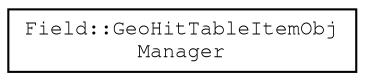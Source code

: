 digraph "Graphical Class Hierarchy"
{
 // LATEX_PDF_SIZE
  edge [fontname="FreeMono",fontsize="10",labelfontname="FreeMono",labelfontsize="10"];
  node [fontname="FreeMono",fontsize="10",shape=record];
  rankdir="LR";
  Node0 [label="Field::GeoHitTableItemObj\lManager",height=0.2,width=0.4,color="black", fillcolor="white", style="filled",URL="$class_field_1_1_geo_hit_table_item_obj_manager.html",tooltip=" "];
}
